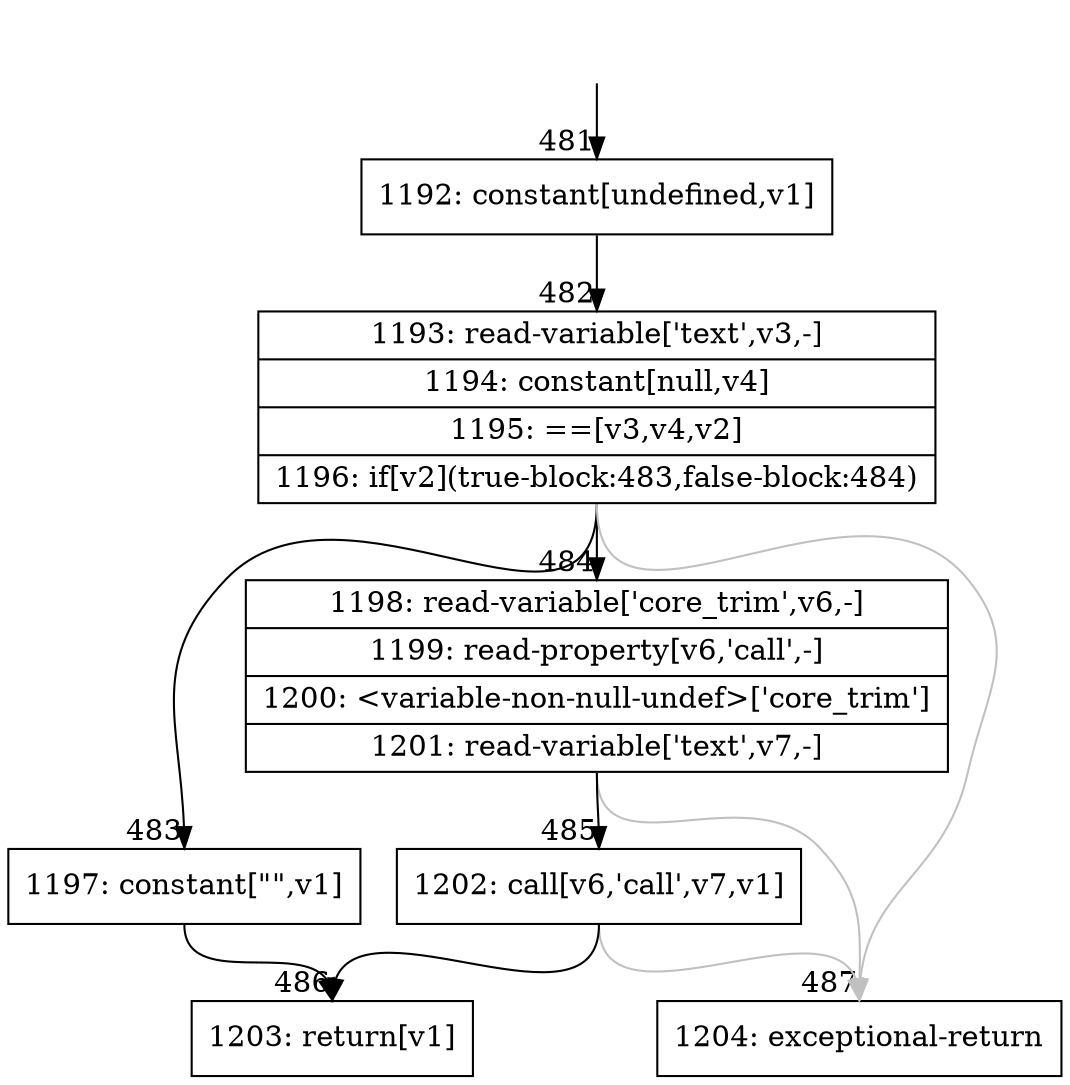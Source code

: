 digraph {
rankdir="TD"
BB_entry36[shape=none,label=""];
BB_entry36 -> BB481 [tailport=s, headport=n, headlabel="    481"]
BB481 [shape=record label="{1192: constant[undefined,v1]}" ] 
BB481 -> BB482 [tailport=s, headport=n, headlabel="      482"]
BB482 [shape=record label="{1193: read-variable['text',v3,-]|1194: constant[null,v4]|1195: ==[v3,v4,v2]|1196: if[v2](true-block:483,false-block:484)}" ] 
BB482 -> BB483 [tailport=s, headport=n, headlabel="      483"]
BB482 -> BB484 [tailport=s, headport=n, headlabel="      484"]
BB482 -> BB487 [tailport=s, headport=n, color=gray, headlabel="      487"]
BB483 [shape=record label="{1197: constant[\"\",v1]}" ] 
BB483 -> BB486 [tailport=s, headport=n, headlabel="      486"]
BB484 [shape=record label="{1198: read-variable['core_trim',v6,-]|1199: read-property[v6,'call',-]|1200: \<variable-non-null-undef\>['core_trim']|1201: read-variable['text',v7,-]}" ] 
BB484 -> BB485 [tailport=s, headport=n, headlabel="      485"]
BB484 -> BB487 [tailport=s, headport=n, color=gray]
BB485 [shape=record label="{1202: call[v6,'call',v7,v1]}" ] 
BB485 -> BB486 [tailport=s, headport=n]
BB485 -> BB487 [tailport=s, headport=n, color=gray]
BB486 [shape=record label="{1203: return[v1]}" ] 
BB487 [shape=record label="{1204: exceptional-return}" ] 
}
